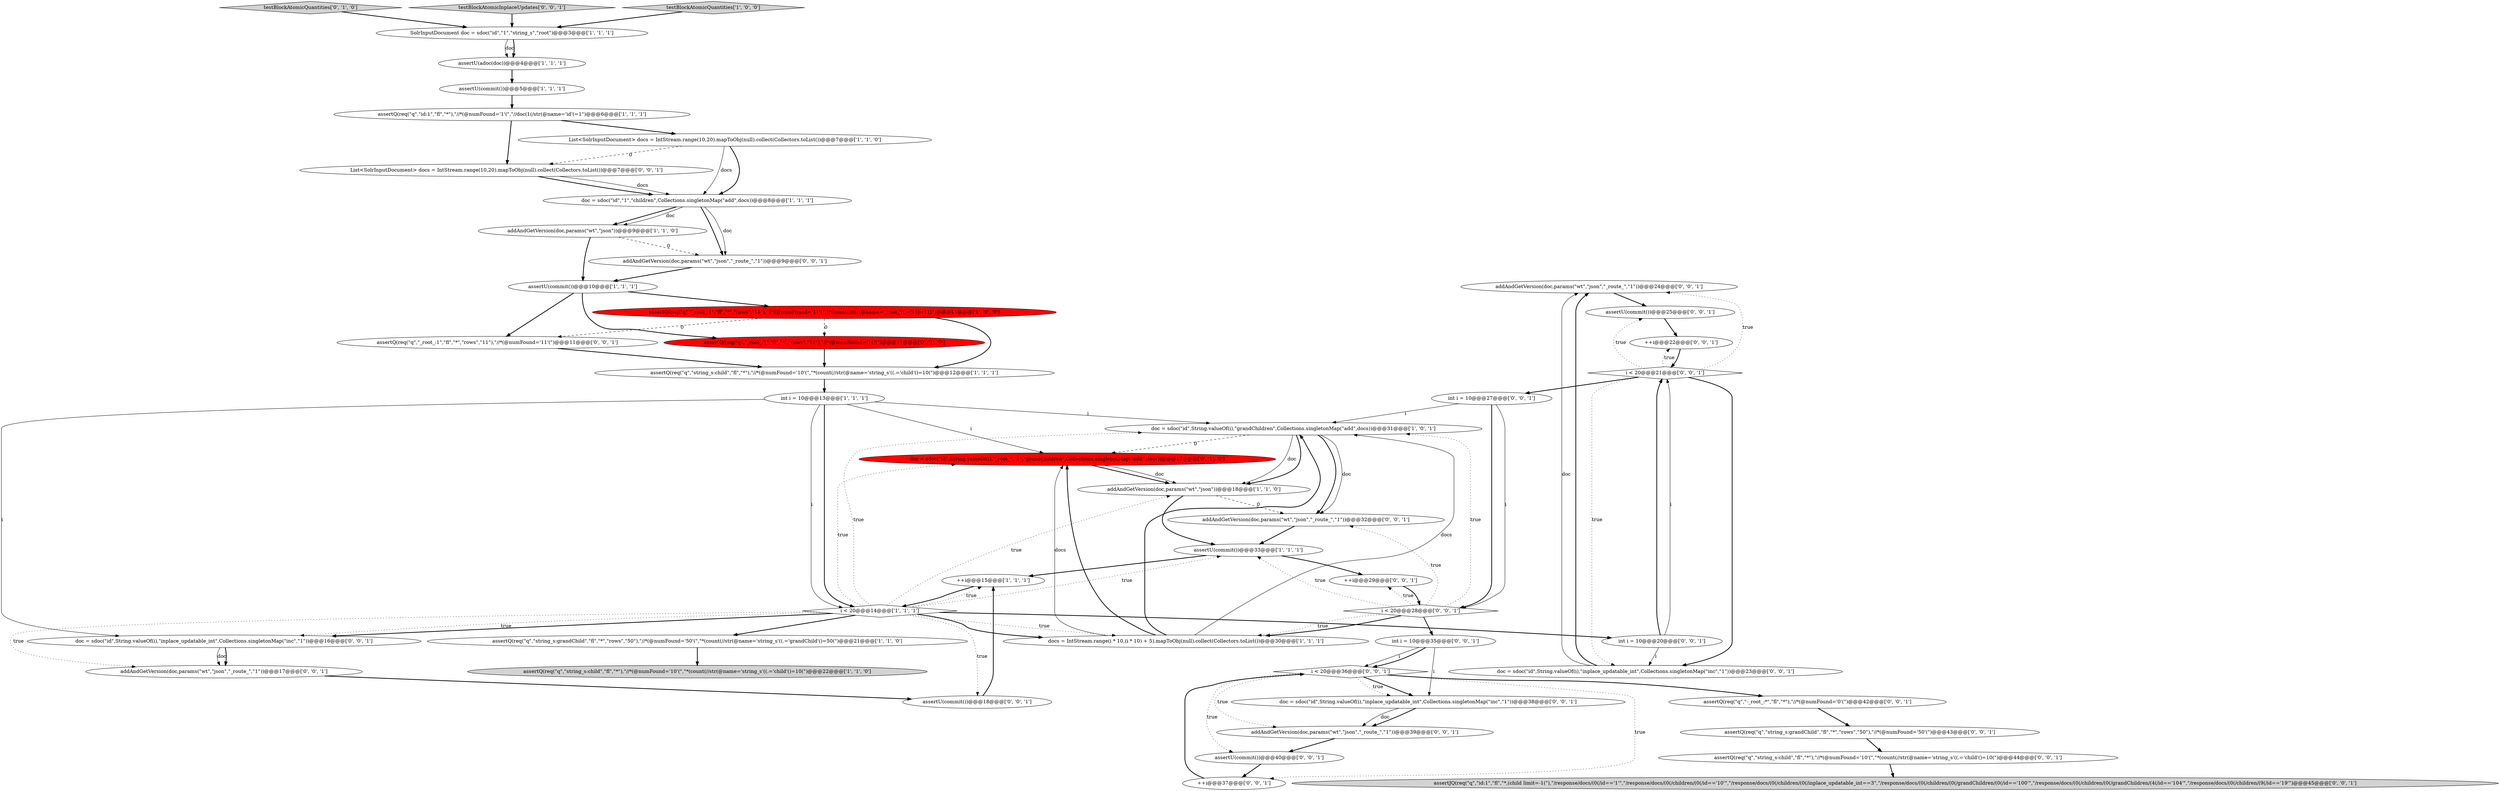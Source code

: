 digraph {
48 [style = filled, label = "addAndGetVersion(doc,params(\"wt\",\"json\",\"_route_\",\"1\"))@@@24@@@['0', '0', '1']", fillcolor = white, shape = ellipse image = "AAA0AAABBB3BBB"];
13 [style = filled, label = "int i = 10@@@13@@@['1', '1', '1']", fillcolor = white, shape = ellipse image = "AAA0AAABBB1BBB"];
37 [style = filled, label = "addAndGetVersion(doc,params(\"wt\",\"json\",\"_route_\",\"1\"))@@@39@@@['0', '0', '1']", fillcolor = white, shape = ellipse image = "AAA0AAABBB3BBB"];
45 [style = filled, label = "addAndGetVersion(doc,params(\"wt\",\"json\",\"_route_\",\"1\"))@@@17@@@['0', '0', '1']", fillcolor = white, shape = ellipse image = "AAA0AAABBB3BBB"];
7 [style = filled, label = "doc = sdoc(\"id\",String.valueOf(i),\"grandChildren\",Collections.singletonMap(\"add\",docs))@@@31@@@['1', '0', '1']", fillcolor = white, shape = ellipse image = "AAA0AAABBB1BBB"];
46 [style = filled, label = "assertQ(req(\"q\",\"-_root_:*\",\"fl\",\"*\"),\"//*(@numFound='0'(\")@@@42@@@['0', '0', '1']", fillcolor = white, shape = ellipse image = "AAA0AAABBB3BBB"];
15 [style = filled, label = "assertQ(req(\"q\",\"string_s:child\",\"fl\",\"*\"),\"//*(@numFound='10'(\",\"*(count(//str(@name='string_s'((.='child'()=10(\")@@@12@@@['1', '1', '1']", fillcolor = white, shape = ellipse image = "AAA0AAABBB1BBB"];
26 [style = filled, label = "doc = sdoc(\"id\",String.valueOf(i),\"inplace_updatable_int\",Collections.singletonMap(\"inc\",\"1\"))@@@16@@@['0', '0', '1']", fillcolor = white, shape = ellipse image = "AAA0AAABBB3BBB"];
36 [style = filled, label = "int i = 10@@@35@@@['0', '0', '1']", fillcolor = white, shape = ellipse image = "AAA0AAABBB3BBB"];
38 [style = filled, label = "assertU(commit())@@@40@@@['0', '0', '1']", fillcolor = white, shape = ellipse image = "AAA0AAABBB3BBB"];
43 [style = filled, label = "addAndGetVersion(doc,params(\"wt\",\"json\",\"_route_\",\"1\"))@@@9@@@['0', '0', '1']", fillcolor = white, shape = ellipse image = "AAA0AAABBB3BBB"];
19 [style = filled, label = "i < 20@@@14@@@['1', '1', '1']", fillcolor = white, shape = diamond image = "AAA0AAABBB1BBB"];
24 [style = filled, label = "++i@@@37@@@['0', '0', '1']", fillcolor = white, shape = ellipse image = "AAA0AAABBB3BBB"];
23 [style = filled, label = "assertU(commit())@@@25@@@['0', '0', '1']", fillcolor = white, shape = ellipse image = "AAA0AAABBB3BBB"];
28 [style = filled, label = "doc = sdoc(\"id\",String.valueOf(i),\"inplace_updatable_int\",Collections.singletonMap(\"inc\",\"1\"))@@@23@@@['0', '0', '1']", fillcolor = white, shape = ellipse image = "AAA0AAABBB3BBB"];
22 [style = filled, label = "doc = sdoc(\"id\",String.valueOf(i),\"_root_\",\"1\",\"grandChildren\",Collections.singletonMap(\"add\",docs))@@@17@@@['0', '1', '0']", fillcolor = red, shape = ellipse image = "AAA1AAABBB2BBB"];
42 [style = filled, label = "int i = 10@@@20@@@['0', '0', '1']", fillcolor = white, shape = ellipse image = "AAA0AAABBB3BBB"];
14 [style = filled, label = "assertQ(req(\"q\",\"id:1\",\"fl\",\"*\"),\"//*(@numFound='1'(\",\"//doc(1(/str(@name='id'(=1\")@@@6@@@['1', '1', '1']", fillcolor = white, shape = ellipse image = "AAA0AAABBB1BBB"];
27 [style = filled, label = "assertJQ(req(\"q\",\"id:1\",\"fl\",\"*,(child limit=-1(\"),\"/response/docs/(0(/id=='1'\",\"/response/docs/(0(/children/(0(/id=='10'\",\"/response/docs/(0(/children/(0(/inplace_updatable_int==3\",\"/response/docs/(0(/children/(0(/grandChildren/(0(/id=='100'\",\"/response/docs/(0(/children/(0(/grandChildren/(4(/id=='104'\",\"/response/docs/(0(/children/(9(/id=='19'\")@@@45@@@['0', '0', '1']", fillcolor = lightgray, shape = ellipse image = "AAA0AAABBB3BBB"];
35 [style = filled, label = "List<SolrInputDocument> docs = IntStream.range(10,20).mapToObj(null).collect(Collectors.toList())@@@7@@@['0', '0', '1']", fillcolor = white, shape = ellipse image = "AAA0AAABBB3BBB"];
18 [style = filled, label = "docs = IntStream.range(i * 10,(i * 10) + 5).mapToObj(null).collect(Collectors.toList())@@@30@@@['1', '1', '1']", fillcolor = white, shape = ellipse image = "AAA0AAABBB1BBB"];
31 [style = filled, label = "assertQ(req(\"q\",\"string_s:grandChild\",\"fl\",\"*\",\"rows\",\"50\"),\"//*(@numFound='50'(\")@@@43@@@['0', '0', '1']", fillcolor = white, shape = ellipse image = "AAA0AAABBB3BBB"];
25 [style = filled, label = "assertU(commit())@@@18@@@['0', '0', '1']", fillcolor = white, shape = ellipse image = "AAA0AAABBB3BBB"];
32 [style = filled, label = "i < 20@@@36@@@['0', '0', '1']", fillcolor = white, shape = diamond image = "AAA0AAABBB3BBB"];
41 [style = filled, label = "addAndGetVersion(doc,params(\"wt\",\"json\",\"_route_\",\"1\"))@@@32@@@['0', '0', '1']", fillcolor = white, shape = ellipse image = "AAA0AAABBB3BBB"];
49 [style = filled, label = "assertQ(req(\"q\",\"string_s:child\",\"fl\",\"*\"),\"//*(@numFound='10'(\",\"*(count(//str(@name='string_s'((.='child'()=10(\")@@@44@@@['0', '0', '1']", fillcolor = white, shape = ellipse image = "AAA0AAABBB3BBB"];
2 [style = filled, label = "addAndGetVersion(doc,params(\"wt\",\"json\"))@@@18@@@['1', '1', '0']", fillcolor = white, shape = ellipse image = "AAA0AAABBB1BBB"];
17 [style = filled, label = "assertU(commit())@@@33@@@['1', '1', '1']", fillcolor = white, shape = ellipse image = "AAA0AAABBB1BBB"];
3 [style = filled, label = "assertQ(req(\"q\",\"string_s:grandChild\",\"fl\",\"*\",\"rows\",\"50\"),\"//*(@numFound='50'(\",\"*(count(//str(@name='string_s'((.='grandChild'()=50(\")@@@21@@@['1', '1', '0']", fillcolor = white, shape = ellipse image = "AAA0AAABBB1BBB"];
10 [style = filled, label = "List<SolrInputDocument> docs = IntStream.range(10,20).mapToObj(null).collect(Collectors.toList())@@@7@@@['1', '1', '0']", fillcolor = white, shape = ellipse image = "AAA0AAABBB1BBB"];
20 [style = filled, label = "testBlockAtomicQuantities['0', '1', '0']", fillcolor = lightgray, shape = diamond image = "AAA0AAABBB2BBB"];
47 [style = filled, label = "i < 20@@@21@@@['0', '0', '1']", fillcolor = white, shape = diamond image = "AAA0AAABBB3BBB"];
8 [style = filled, label = "assertQ(req(\"q\",\"string_s:child\",\"fl\",\"*\"),\"//*(@numFound='10'(\",\"*(count(//str(@name='string_s'((.='child'()=10(\")@@@22@@@['1', '1', '0']", fillcolor = lightgray, shape = ellipse image = "AAA0AAABBB1BBB"];
6 [style = filled, label = "assertU(commit())@@@10@@@['1', '1', '1']", fillcolor = white, shape = ellipse image = "AAA0AAABBB1BBB"];
39 [style = filled, label = "testBlockAtomicInplaceUpdates['0', '0', '1']", fillcolor = lightgray, shape = diamond image = "AAA0AAABBB3BBB"];
29 [style = filled, label = "i < 20@@@28@@@['0', '0', '1']", fillcolor = white, shape = diamond image = "AAA0AAABBB3BBB"];
9 [style = filled, label = "doc = sdoc(\"id\",\"1\",\"children\",Collections.singletonMap(\"add\",docs))@@@8@@@['1', '1', '1']", fillcolor = white, shape = ellipse image = "AAA0AAABBB1BBB"];
5 [style = filled, label = "testBlockAtomicQuantities['1', '0', '0']", fillcolor = lightgray, shape = diamond image = "AAA0AAABBB1BBB"];
21 [style = filled, label = "assertQ(req(\"q\",\"_root_:1\",\"fl\",\"*\",\"rows\",\"11\"),\"//*(@numFound='11'(\")@@@11@@@['0', '1', '0']", fillcolor = red, shape = ellipse image = "AAA1AAABBB2BBB"];
30 [style = filled, label = "++i@@@22@@@['0', '0', '1']", fillcolor = white, shape = ellipse image = "AAA0AAABBB3BBB"];
44 [style = filled, label = "int i = 10@@@27@@@['0', '0', '1']", fillcolor = white, shape = ellipse image = "AAA0AAABBB3BBB"];
4 [style = filled, label = "assertU(adoc(doc))@@@4@@@['1', '1', '1']", fillcolor = white, shape = ellipse image = "AAA0AAABBB1BBB"];
0 [style = filled, label = "SolrInputDocument doc = sdoc(\"id\",\"1\",\"string_s\",\"root\")@@@3@@@['1', '1', '1']", fillcolor = white, shape = ellipse image = "AAA0AAABBB1BBB"];
34 [style = filled, label = "doc = sdoc(\"id\",String.valueOf(i),\"inplace_updatable_int\",Collections.singletonMap(\"inc\",\"1\"))@@@38@@@['0', '0', '1']", fillcolor = white, shape = ellipse image = "AAA0AAABBB3BBB"];
12 [style = filled, label = "++i@@@15@@@['1', '1', '1']", fillcolor = white, shape = ellipse image = "AAA0AAABBB1BBB"];
16 [style = filled, label = "assertU(commit())@@@5@@@['1', '1', '1']", fillcolor = white, shape = ellipse image = "AAA0AAABBB1BBB"];
40 [style = filled, label = "++i@@@29@@@['0', '0', '1']", fillcolor = white, shape = ellipse image = "AAA0AAABBB3BBB"];
1 [style = filled, label = "assertQ(req(\"q\",\"_root_:1\",\"fl\",\"*\",\"rows\",\"11\"),\"//*(@numFound='11'(\",\"*(count(//str(@name='_root_'((.='1'()=11(\")@@@11@@@['1', '0', '0']", fillcolor = red, shape = ellipse image = "AAA1AAABBB1BBB"];
11 [style = filled, label = "addAndGetVersion(doc,params(\"wt\",\"json\"))@@@9@@@['1', '1', '0']", fillcolor = white, shape = ellipse image = "AAA0AAABBB1BBB"];
33 [style = filled, label = "assertQ(req(\"q\",\"_root_:1\",\"fl\",\"*\",\"rows\",\"11\"),\"//*(@numFound='11'(\")@@@11@@@['0', '0', '1']", fillcolor = white, shape = ellipse image = "AAA0AAABBB3BBB"];
7->2 [style = solid, label="doc"];
35->9 [style = solid, label="docs"];
44->7 [style = solid, label="i"];
9->11 [style = bold, label=""];
14->35 [style = bold, label=""];
13->26 [style = solid, label="i"];
21->15 [style = bold, label=""];
13->22 [style = solid, label="i"];
20->0 [style = bold, label=""];
24->32 [style = bold, label=""];
46->31 [style = bold, label=""];
32->34 [style = bold, label=""];
19->45 [style = dotted, label="true"];
9->43 [style = bold, label=""];
9->11 [style = solid, label="doc"];
42->28 [style = solid, label="i"];
29->18 [style = bold, label=""];
18->22 [style = bold, label=""];
45->25 [style = bold, label=""];
36->32 [style = solid, label="i"];
5->0 [style = bold, label=""];
37->38 [style = bold, label=""];
32->37 [style = dotted, label="true"];
16->14 [style = bold, label=""];
11->43 [style = dashed, label="0"];
2->41 [style = dashed, label="0"];
19->3 [style = bold, label=""];
4->16 [style = bold, label=""];
29->36 [style = bold, label=""];
19->42 [style = bold, label=""];
29->18 [style = dotted, label="true"];
15->13 [style = bold, label=""];
19->18 [style = bold, label=""];
32->24 [style = dotted, label="true"];
23->30 [style = bold, label=""];
33->15 [style = bold, label=""];
19->17 [style = dotted, label="true"];
47->28 [style = bold, label=""];
14->10 [style = bold, label=""];
47->28 [style = dotted, label="true"];
29->41 [style = dotted, label="true"];
7->2 [style = bold, label=""];
19->26 [style = bold, label=""];
29->40 [style = dotted, label="true"];
19->22 [style = dotted, label="true"];
0->4 [style = solid, label="doc"];
47->44 [style = bold, label=""];
30->47 [style = bold, label=""];
18->7 [style = bold, label=""];
7->22 [style = dashed, label="0"];
10->35 [style = dashed, label="0"];
19->26 [style = dotted, label="true"];
40->29 [style = bold, label=""];
2->17 [style = bold, label=""];
1->33 [style = dashed, label="0"];
29->17 [style = dotted, label="true"];
34->37 [style = solid, label="doc"];
22->2 [style = bold, label=""];
32->46 [style = bold, label=""];
47->48 [style = dotted, label="true"];
32->34 [style = dotted, label="true"];
38->24 [style = bold, label=""];
35->9 [style = bold, label=""];
6->21 [style = bold, label=""];
44->29 [style = bold, label=""];
19->18 [style = dotted, label="true"];
29->7 [style = dotted, label="true"];
13->7 [style = solid, label="i"];
42->47 [style = bold, label=""];
17->40 [style = bold, label=""];
19->12 [style = dotted, label="true"];
26->45 [style = solid, label="doc"];
31->49 [style = bold, label=""];
18->22 [style = solid, label="docs"];
47->23 [style = dotted, label="true"];
19->7 [style = dotted, label="true"];
6->1 [style = bold, label=""];
13->19 [style = bold, label=""];
17->12 [style = bold, label=""];
48->23 [style = bold, label=""];
6->33 [style = bold, label=""];
3->8 [style = bold, label=""];
32->38 [style = dotted, label="true"];
10->9 [style = bold, label=""];
7->41 [style = bold, label=""];
22->2 [style = solid, label="doc"];
36->34 [style = solid, label="i"];
19->25 [style = dotted, label="true"];
42->47 [style = solid, label="i"];
19->2 [style = dotted, label="true"];
1->15 [style = bold, label=""];
11->6 [style = bold, label=""];
36->32 [style = bold, label=""];
1->21 [style = dashed, label="0"];
18->7 [style = solid, label="docs"];
49->27 [style = bold, label=""];
28->48 [style = solid, label="doc"];
10->9 [style = solid, label="docs"];
43->6 [style = bold, label=""];
47->30 [style = dotted, label="true"];
41->17 [style = bold, label=""];
39->0 [style = bold, label=""];
13->19 [style = solid, label="i"];
34->37 [style = bold, label=""];
25->12 [style = bold, label=""];
0->4 [style = bold, label=""];
28->48 [style = bold, label=""];
26->45 [style = bold, label=""];
12->19 [style = bold, label=""];
7->41 [style = solid, label="doc"];
9->43 [style = solid, label="doc"];
44->29 [style = solid, label="i"];
}

